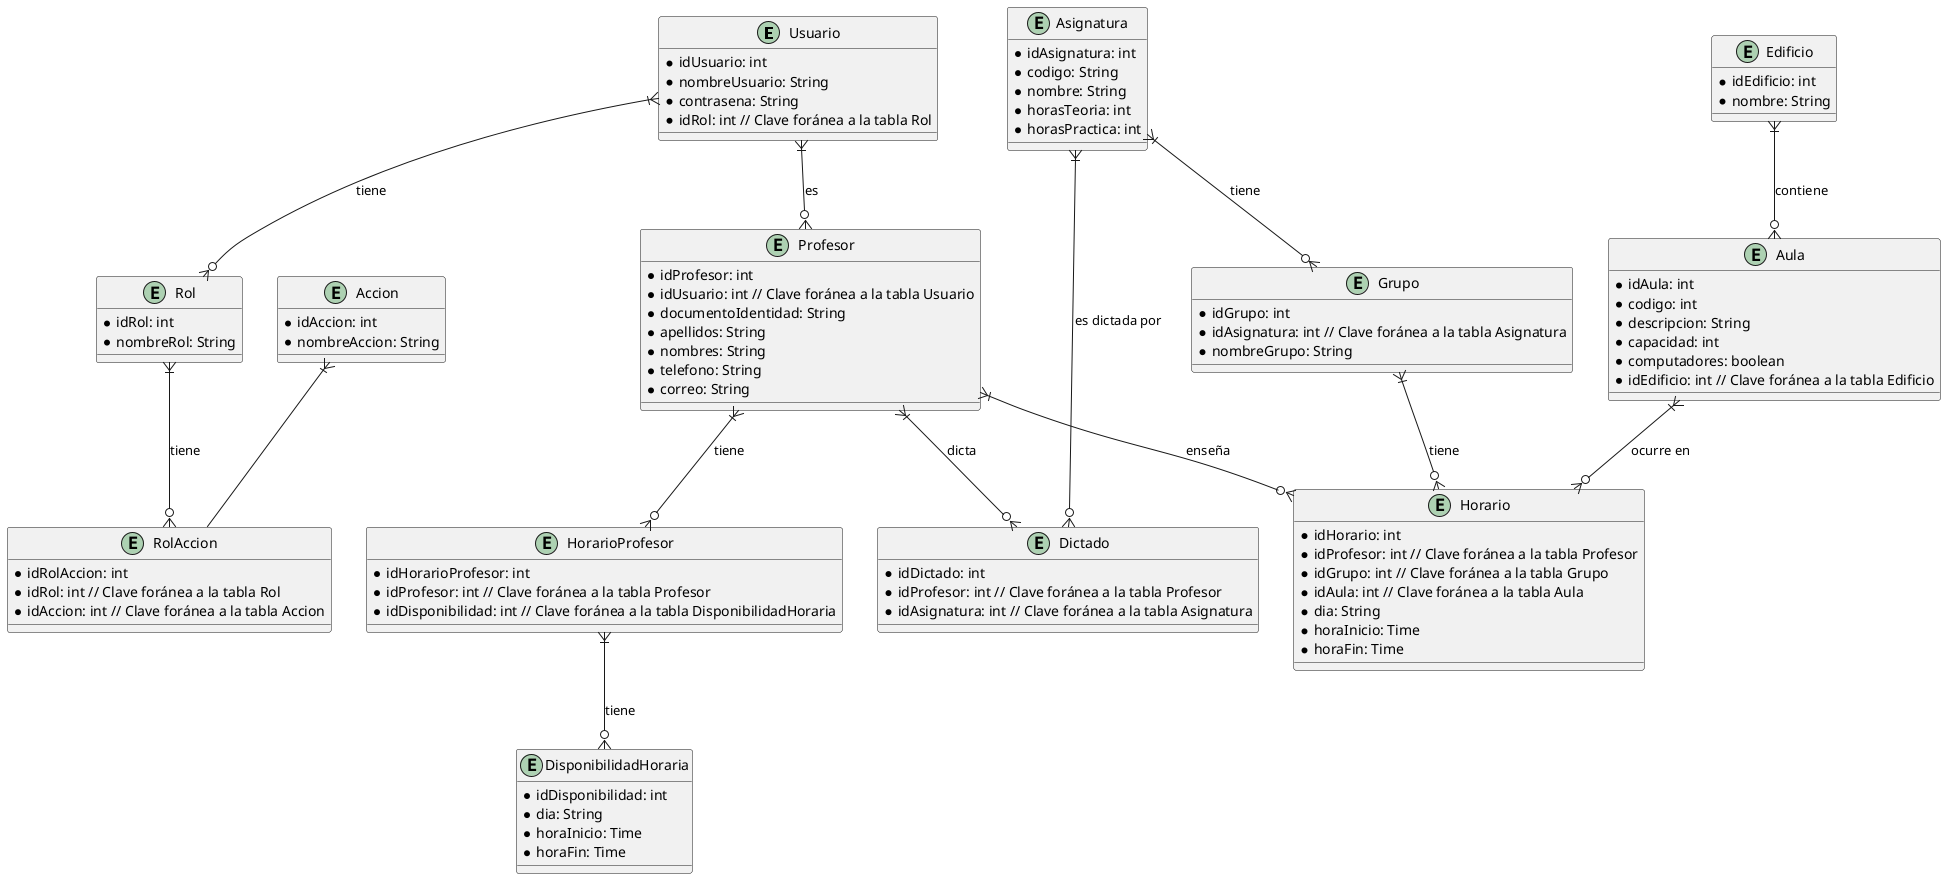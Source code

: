 @startuml
entity "Usuario" {
    * idUsuario: int
    * nombreUsuario: String
    * contrasena: String
    * idRol: int // Clave foránea a la tabla Rol
}

entity "Rol" {
    * idRol: int
    * nombreRol: String
}

entity "Accion" {
    * idAccion: int
    * nombreAccion: String
}

entity "RolAccion" {
    * idRolAccion: int
    * idRol: int // Clave foránea a la tabla Rol
    * idAccion: int // Clave foránea a la tabla Accion
}

entity "Profesor" {
    * idProfesor: int
    * idUsuario: int // Clave foránea a la tabla Usuario
    * documentoIdentidad: String
    * apellidos: String
    * nombres: String
    * telefono: String
    * correo: String
}

entity "Asignatura" {
    * idAsignatura: int
    * codigo: String
    * nombre: String
    * horasTeoria: int
    * horasPractica: int
}

entity "Dictado" {
    * idDictado: int
    * idProfesor: int // Clave foránea a la tabla Profesor
    * idAsignatura: int // Clave foránea a la tabla Asignatura
}

entity "Grupo" {
    * idGrupo: int
    * idAsignatura: int // Clave foránea a la tabla Asignatura
    * nombreGrupo: String
}

entity "DisponibilidadHoraria" {
    * idDisponibilidad: int
    * dia: String
    * horaInicio: Time
    * horaFin: Time
}

entity "HorarioProfesor" {
    * idHorarioProfesor: int
    * idProfesor: int // Clave foránea a la tabla Profesor
    * idDisponibilidad: int // Clave foránea a la tabla DisponibilidadHoraria
}

entity "Horario" {
    * idHorario: int
    * idProfesor: int // Clave foránea a la tabla Profesor
    * idGrupo: int // Clave foránea a la tabla Grupo
    * idAula: int // Clave foránea a la tabla Aula
    * dia: String
    * horaInicio: Time
    * horaFin: Time
}

entity "Edificio" {
    * idEdificio: int
    * nombre: String
}

entity "Aula" {
    * idAula: int
    * codigo: int
    * descripcion: String
    * capacidad: int
    * computadores: boolean
    * idEdificio: int // Clave foránea a la tabla Edificio
}

Usuario }|--o{ Rol : "tiene"
Usuario }|--o{ Profesor : "es"
Profesor }|--o{ Dictado : "dicta"
Asignatura }|--o{ Dictado : "es dictada por"
Profesor }|--o{ Horario : "enseña"
Grupo }|--o{ Horario : "tiene"
Aula }|--o{ Horario : "ocurre en"
Edificio }|--o{ Aula : "contiene"
Asignatura }|--o{ Grupo : "tiene"
Rol }|--o{ RolAccion : "tiene"
Accion }|-- RolAccion

Profesor }|--o{ HorarioProfesor : "tiene"

HorarioProfesor }|--o{ DisponibilidadHoraria : "tiene"

@enduml
